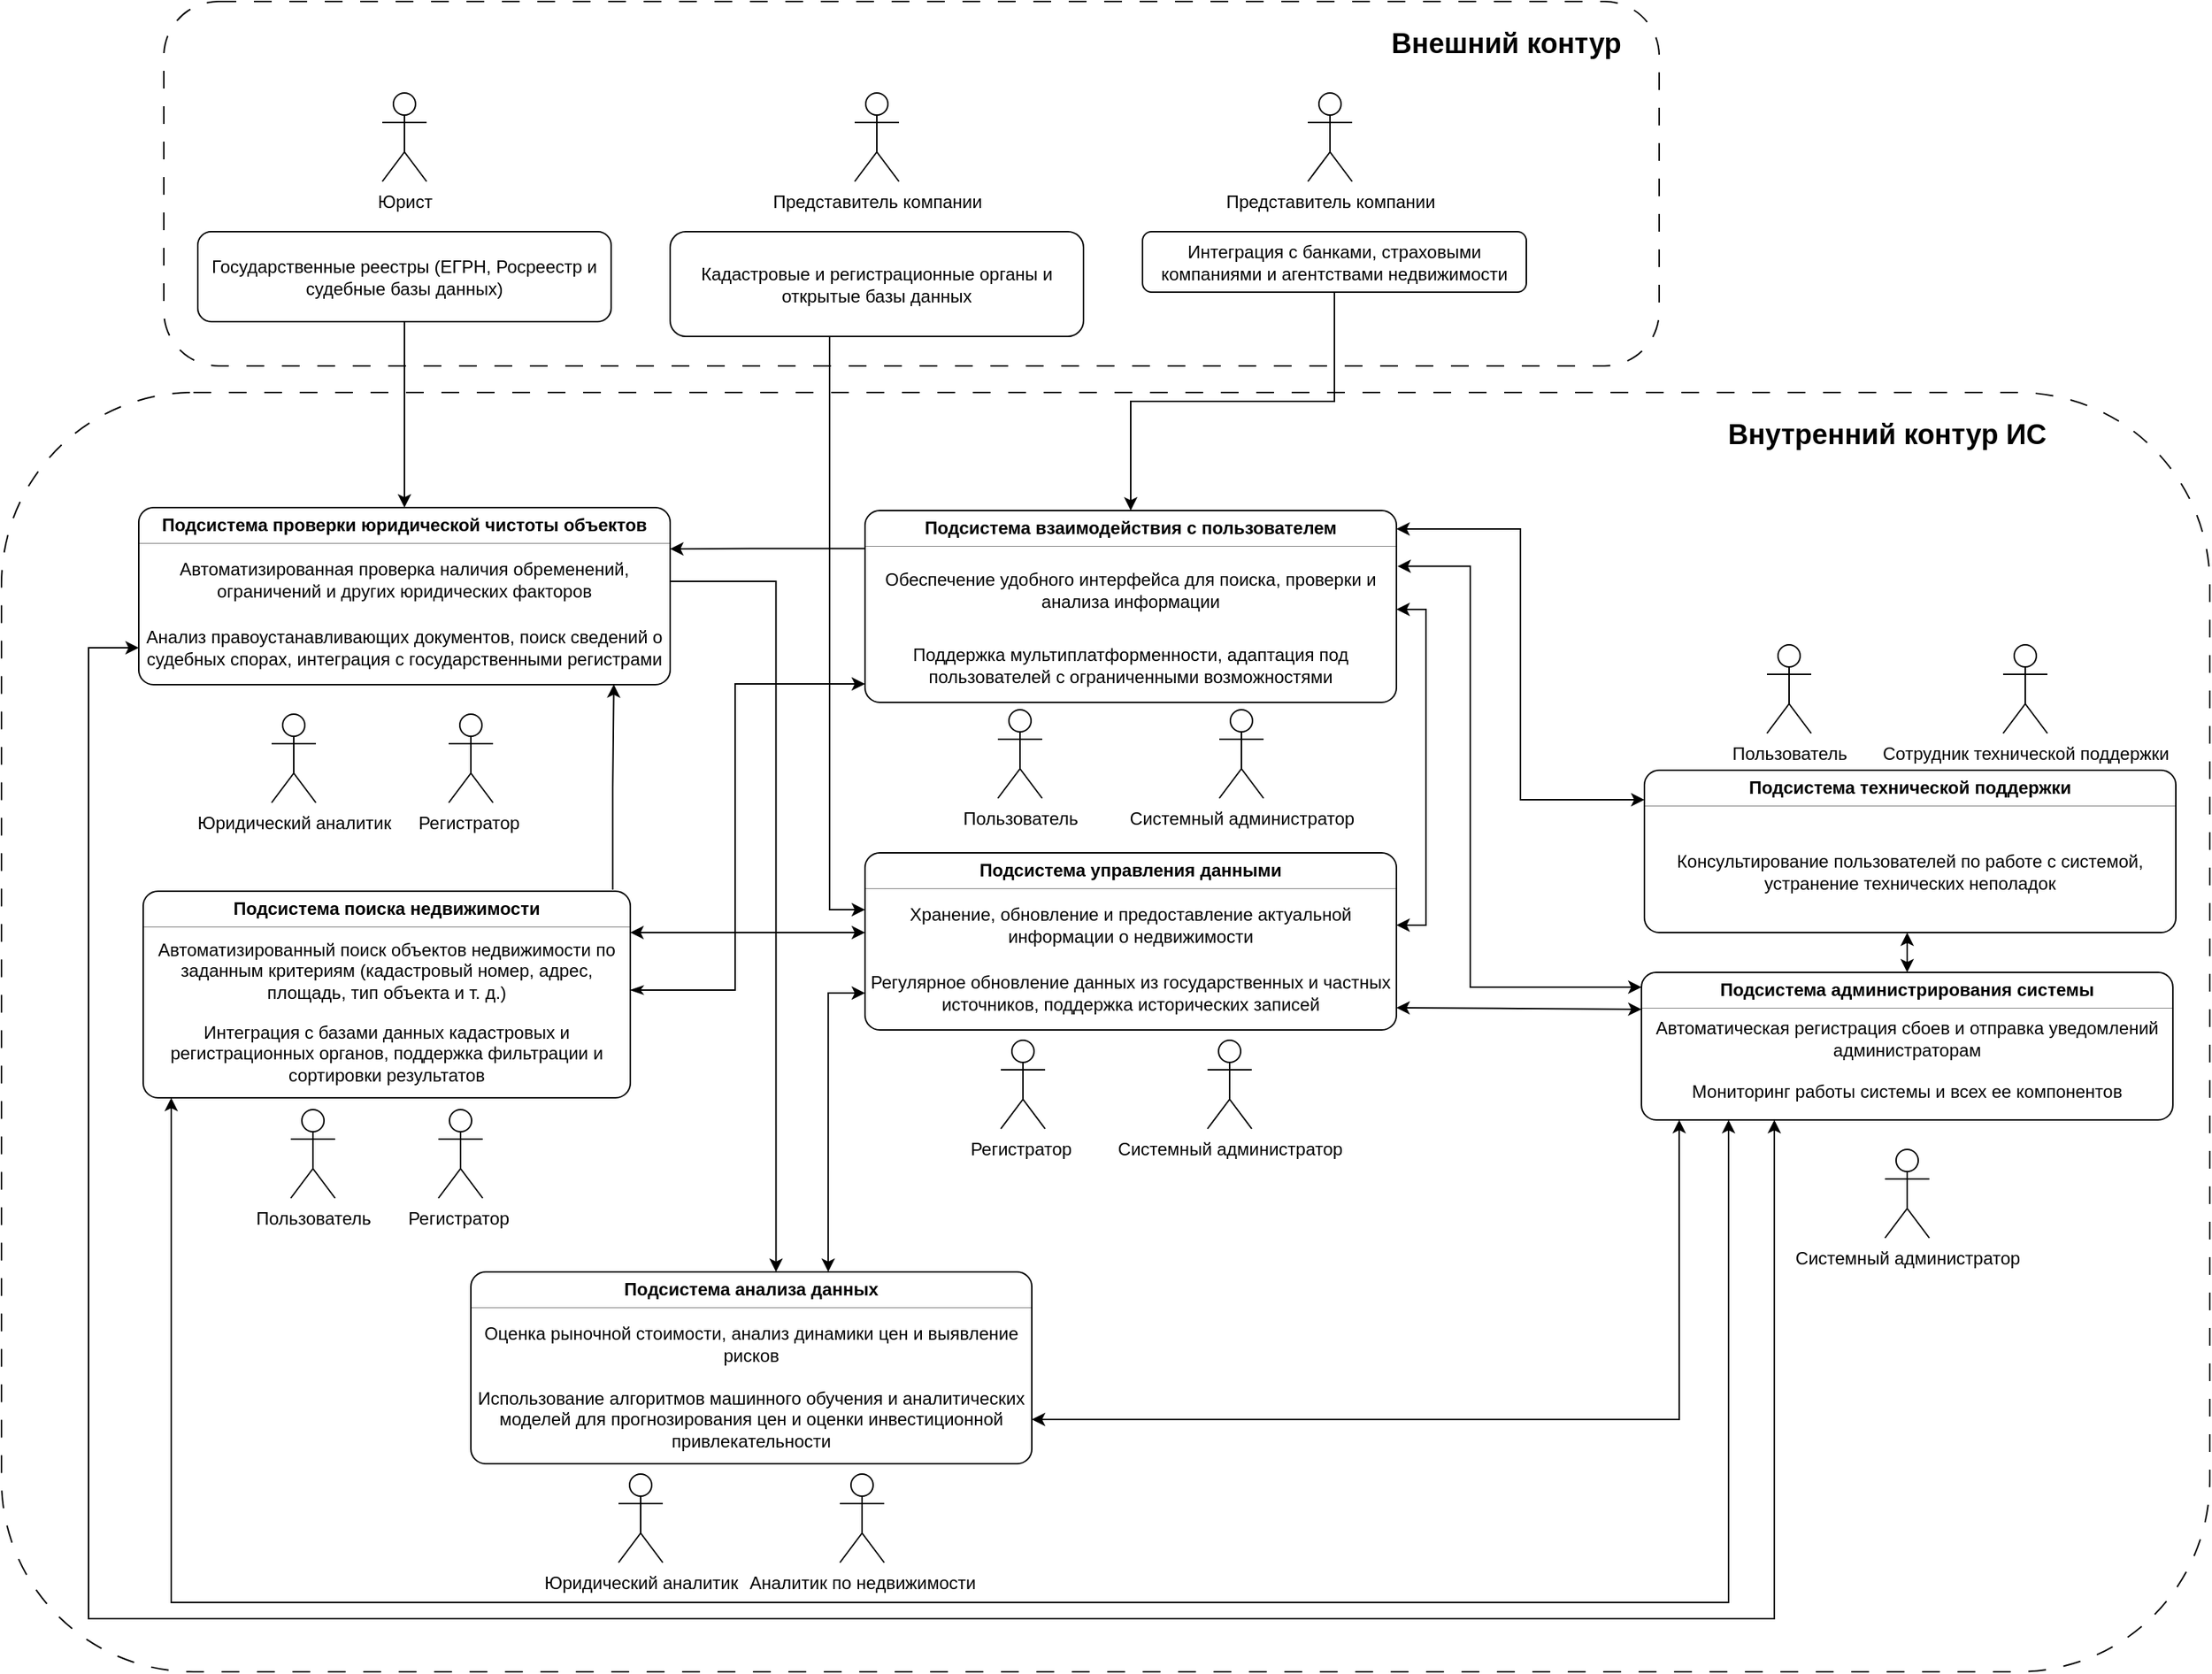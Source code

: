 <mxfile version="26.0.16">
  <diagram name="Страница — 1" id="WOwDUb-Ctbjl6_2RxUMR">
    <mxGraphModel dx="3438" dy="206" grid="0" gridSize="10" guides="1" tooltips="1" connect="1" arrows="1" fold="1" page="0" pageScale="1" pageWidth="827" pageHeight="1169" math="0" shadow="0">
      <root>
        <mxCell id="0" />
        <mxCell id="1" parent="0" />
        <mxCell id="LbroXFFPxOx5z_fi-mgZ-80" value="" style="rounded=1;whiteSpace=wrap;html=1;dashed=1;dashPattern=12 12;" vertex="1" parent="1">
          <mxGeometry x="-1389" y="1069" width="1496" height="867" as="geometry" />
        </mxCell>
        <mxCell id="LbroXFFPxOx5z_fi-mgZ-82" value="" style="rounded=1;whiteSpace=wrap;html=1;dashed=1;dashPattern=12 12;" vertex="1" parent="1">
          <mxGeometry x="-1279" y="804" width="1013" height="247" as="geometry" />
        </mxCell>
        <mxCell id="LbroXFFPxOx5z_fi-mgZ-2" value="" style="fontStyle=1;align=center;verticalAlign=middle;childLayout=stackLayout;horizontal=1;horizontalStack=0;resizeParent=1;resizeParentMax=0;resizeLast=0;marginBottom=0;rounded=1;absoluteArcSize=1;arcSize=20;" vertex="1" parent="1">
          <mxGeometry x="-1293" y="1407" width="330" height="140" as="geometry" />
        </mxCell>
        <mxCell id="LbroXFFPxOx5z_fi-mgZ-3" value="Подсистема поиска недвижимости" style="html=1;align=center;spacing=0;verticalAlign=top;strokeColor=none;fillColor=none;whiteSpace=wrap;fontStyle=1" vertex="1" parent="LbroXFFPxOx5z_fi-mgZ-2">
          <mxGeometry width="330" height="20" as="geometry" />
        </mxCell>
        <mxCell id="LbroXFFPxOx5z_fi-mgZ-4" value="" style="line;strokeWidth=0.25;fillColor=none;align=left;verticalAlign=middle;spacingTop=-1;spacingLeft=3;spacingRight=3;rotatable=0;labelPosition=right;points=[];portConstraint=eastwest;" vertex="1" parent="LbroXFFPxOx5z_fi-mgZ-2">
          <mxGeometry y="20" width="330" height="8" as="geometry" />
        </mxCell>
        <mxCell id="LbroXFFPxOx5z_fi-mgZ-7" value="Автоматизированный поиск объектов недвижимости по заданным критериям (кадастровый номер, адрес, площадь, тип объекта и т. д.)" style="html=1;align=center;spacing=0;verticalAlign=middle;strokeColor=none;fillColor=none;whiteSpace=wrap;" vertex="1" parent="LbroXFFPxOx5z_fi-mgZ-2">
          <mxGeometry y="28" width="330" height="52" as="geometry" />
        </mxCell>
        <mxCell id="LbroXFFPxOx5z_fi-mgZ-11" value="Интеграция с базами данных кадастровых и регистрационных органов, поддержка фильтрации и сортировки результатов" style="html=1;align=center;spacing=0;verticalAlign=middle;strokeColor=none;fillColor=none;whiteSpace=wrap;" vertex="1" parent="LbroXFFPxOx5z_fi-mgZ-2">
          <mxGeometry y="80" width="330" height="60" as="geometry" />
        </mxCell>
        <mxCell id="LbroXFFPxOx5z_fi-mgZ-13" value="" style="fontStyle=1;align=center;verticalAlign=middle;childLayout=stackLayout;horizontal=1;horizontalStack=0;resizeParent=1;resizeParentMax=0;resizeLast=0;marginBottom=0;rounded=1;absoluteArcSize=1;arcSize=20;" vertex="1" parent="1">
          <mxGeometry x="-1296" y="1147" width="360" height="120" as="geometry" />
        </mxCell>
        <mxCell id="LbroXFFPxOx5z_fi-mgZ-14" value="Подсистема проверки юридической чистоты объектов " style="html=1;align=center;spacing=0;verticalAlign=top;strokeColor=none;fillColor=none;whiteSpace=wrap;fontStyle=1" vertex="1" parent="LbroXFFPxOx5z_fi-mgZ-13">
          <mxGeometry width="360" height="20" as="geometry" />
        </mxCell>
        <mxCell id="LbroXFFPxOx5z_fi-mgZ-15" value="" style="line;strokeWidth=0.25;fillColor=none;align=left;verticalAlign=middle;spacingTop=-1;spacingLeft=3;spacingRight=3;rotatable=0;labelPosition=right;points=[];portConstraint=eastwest;" vertex="1" parent="LbroXFFPxOx5z_fi-mgZ-13">
          <mxGeometry y="20" width="360" height="8" as="geometry" />
        </mxCell>
        <mxCell id="LbroXFFPxOx5z_fi-mgZ-16" value="Автоматизированная проверка наличия обременений, ограничений и других юридических факторов" style="html=1;align=center;spacing=0;verticalAlign=middle;strokeColor=none;fillColor=none;whiteSpace=wrap;" vertex="1" parent="LbroXFFPxOx5z_fi-mgZ-13">
          <mxGeometry y="28" width="360" height="42" as="geometry" />
        </mxCell>
        <mxCell id="LbroXFFPxOx5z_fi-mgZ-17" value="Анализ правоустанавливающих документов, поиск сведений о судебных спорах, интеграция с государственными регистрами" style="html=1;align=center;spacing=0;verticalAlign=middle;strokeColor=none;fillColor=none;whiteSpace=wrap;" vertex="1" parent="LbroXFFPxOx5z_fi-mgZ-13">
          <mxGeometry y="70" width="360" height="50" as="geometry" />
        </mxCell>
        <mxCell id="LbroXFFPxOx5z_fi-mgZ-19" value="" style="fontStyle=1;align=center;verticalAlign=middle;childLayout=stackLayout;horizontal=1;horizontalStack=0;resizeParent=1;resizeParentMax=0;resizeLast=0;marginBottom=0;rounded=1;absoluteArcSize=1;arcSize=20;" vertex="1" parent="1">
          <mxGeometry x="-1071" y="1665" width="380" height="130" as="geometry" />
        </mxCell>
        <mxCell id="LbroXFFPxOx5z_fi-mgZ-20" value="Подсистема анализа данных " style="html=1;align=center;spacing=0;verticalAlign=top;strokeColor=none;fillColor=none;whiteSpace=wrap;fontStyle=1" vertex="1" parent="LbroXFFPxOx5z_fi-mgZ-19">
          <mxGeometry width="380" height="20" as="geometry" />
        </mxCell>
        <mxCell id="LbroXFFPxOx5z_fi-mgZ-21" value="" style="line;strokeWidth=0.25;fillColor=none;align=left;verticalAlign=middle;spacingTop=-1;spacingLeft=3;spacingRight=3;rotatable=0;labelPosition=right;points=[];portConstraint=eastwest;" vertex="1" parent="LbroXFFPxOx5z_fi-mgZ-19">
          <mxGeometry y="20" width="380" height="8" as="geometry" />
        </mxCell>
        <mxCell id="LbroXFFPxOx5z_fi-mgZ-22" value="Оценка рыночной стоимости, анализ динамики цен и выявление рисков" style="html=1;align=center;spacing=0;verticalAlign=middle;strokeColor=none;fillColor=none;whiteSpace=wrap;" vertex="1" parent="LbroXFFPxOx5z_fi-mgZ-19">
          <mxGeometry y="28" width="380" height="42" as="geometry" />
        </mxCell>
        <mxCell id="LbroXFFPxOx5z_fi-mgZ-23" value="Использование алгоритмов машинного обучения и аналитических моделей для прогнозирования цен и оценки инвестиционной привлекательности" style="html=1;align=center;spacing=0;verticalAlign=middle;strokeColor=none;fillColor=none;whiteSpace=wrap;" vertex="1" parent="LbroXFFPxOx5z_fi-mgZ-19">
          <mxGeometry y="70" width="380" height="60" as="geometry" />
        </mxCell>
        <mxCell id="LbroXFFPxOx5z_fi-mgZ-25" value="" style="fontStyle=1;align=center;verticalAlign=middle;childLayout=stackLayout;horizontal=1;horizontalStack=0;resizeParent=1;resizeParentMax=0;resizeLast=0;marginBottom=0;rounded=1;absoluteArcSize=1;arcSize=20;" vertex="1" parent="1">
          <mxGeometry x="-804" y="1381" width="360" height="120" as="geometry" />
        </mxCell>
        <mxCell id="LbroXFFPxOx5z_fi-mgZ-26" value="Подсистема управления данными " style="html=1;align=center;spacing=0;verticalAlign=top;strokeColor=none;fillColor=none;whiteSpace=wrap;fontStyle=1" vertex="1" parent="LbroXFFPxOx5z_fi-mgZ-25">
          <mxGeometry width="360" height="20" as="geometry" />
        </mxCell>
        <mxCell id="LbroXFFPxOx5z_fi-mgZ-27" value="" style="line;strokeWidth=0.25;fillColor=none;align=left;verticalAlign=middle;spacingTop=-1;spacingLeft=3;spacingRight=3;rotatable=0;labelPosition=right;points=[];portConstraint=eastwest;" vertex="1" parent="LbroXFFPxOx5z_fi-mgZ-25">
          <mxGeometry y="20" width="360" height="8" as="geometry" />
        </mxCell>
        <mxCell id="LbroXFFPxOx5z_fi-mgZ-28" value="Хранение, обновление и предоставление актуальной информации о недвижимости" style="html=1;align=center;spacing=0;verticalAlign=middle;strokeColor=none;fillColor=none;whiteSpace=wrap;" vertex="1" parent="LbroXFFPxOx5z_fi-mgZ-25">
          <mxGeometry y="28" width="360" height="42" as="geometry" />
        </mxCell>
        <mxCell id="LbroXFFPxOx5z_fi-mgZ-29" value="Регулярное обновление данных из государственных и частных источников, поддержка исторических записей" style="html=1;align=center;spacing=0;verticalAlign=middle;strokeColor=none;fillColor=none;whiteSpace=wrap;" vertex="1" parent="LbroXFFPxOx5z_fi-mgZ-25">
          <mxGeometry y="70" width="360" height="50" as="geometry" />
        </mxCell>
        <mxCell id="LbroXFFPxOx5z_fi-mgZ-31" value="" style="fontStyle=1;align=center;verticalAlign=middle;childLayout=stackLayout;horizontal=1;horizontalStack=0;resizeParent=1;resizeParentMax=0;resizeLast=0;marginBottom=0;rounded=1;absoluteArcSize=1;arcSize=20;" vertex="1" parent="1">
          <mxGeometry x="-276" y="1325" width="360" height="110" as="geometry" />
        </mxCell>
        <mxCell id="LbroXFFPxOx5z_fi-mgZ-32" value="Подсистема технической поддержки " style="html=1;align=center;spacing=0;verticalAlign=top;strokeColor=none;fillColor=none;whiteSpace=wrap;fontStyle=1" vertex="1" parent="LbroXFFPxOx5z_fi-mgZ-31">
          <mxGeometry width="360" height="20" as="geometry" />
        </mxCell>
        <mxCell id="LbroXFFPxOx5z_fi-mgZ-33" value="" style="line;strokeWidth=0.25;fillColor=none;align=left;verticalAlign=middle;spacingTop=-1;spacingLeft=3;spacingRight=3;rotatable=0;labelPosition=right;points=[];portConstraint=eastwest;" vertex="1" parent="LbroXFFPxOx5z_fi-mgZ-31">
          <mxGeometry y="20" width="360" height="8" as="geometry" />
        </mxCell>
        <mxCell id="LbroXFFPxOx5z_fi-mgZ-34" value="Консультирование пользователей по работе с системой, устранение технических неполадок" style="html=1;align=center;spacing=0;verticalAlign=middle;strokeColor=none;fillColor=none;whiteSpace=wrap;" vertex="1" parent="LbroXFFPxOx5z_fi-mgZ-31">
          <mxGeometry y="28" width="360" height="82" as="geometry" />
        </mxCell>
        <mxCell id="LbroXFFPxOx5z_fi-mgZ-36" value="" style="html=1;align=center;spacing=0;verticalAlign=middle;strokeColor=none;fillColor=none;whiteSpace=wrap;" vertex="1" parent="LbroXFFPxOx5z_fi-mgZ-31">
          <mxGeometry y="110" width="360" as="geometry" />
        </mxCell>
        <mxCell id="LbroXFFPxOx5z_fi-mgZ-37" value="" style="fontStyle=1;align=center;verticalAlign=middle;childLayout=stackLayout;horizontal=1;horizontalStack=0;resizeParent=1;resizeParentMax=0;resizeLast=0;marginBottom=0;rounded=1;absoluteArcSize=1;arcSize=20;" vertex="1" parent="1">
          <mxGeometry x="-804" y="1149" width="360" height="130" as="geometry" />
        </mxCell>
        <mxCell id="LbroXFFPxOx5z_fi-mgZ-38" value="Подсистема взаимодействия с пользователем " style="html=1;align=center;spacing=0;verticalAlign=top;strokeColor=none;fillColor=none;whiteSpace=wrap;fontStyle=1" vertex="1" parent="LbroXFFPxOx5z_fi-mgZ-37">
          <mxGeometry width="360" height="20" as="geometry" />
        </mxCell>
        <mxCell id="LbroXFFPxOx5z_fi-mgZ-39" value="" style="line;strokeWidth=0.25;fillColor=none;align=left;verticalAlign=middle;spacingTop=-1;spacingLeft=3;spacingRight=3;rotatable=0;labelPosition=right;points=[];portConstraint=eastwest;" vertex="1" parent="LbroXFFPxOx5z_fi-mgZ-37">
          <mxGeometry y="20" width="360" height="8" as="geometry" />
        </mxCell>
        <mxCell id="LbroXFFPxOx5z_fi-mgZ-40" value="Обеспечение удобного интерфейса для поиска, проверки и анализа информации" style="html=1;align=center;spacing=0;verticalAlign=middle;strokeColor=none;fillColor=none;whiteSpace=wrap;" vertex="1" parent="LbroXFFPxOx5z_fi-mgZ-37">
          <mxGeometry y="28" width="360" height="52" as="geometry" />
        </mxCell>
        <mxCell id="LbroXFFPxOx5z_fi-mgZ-41" value="Поддержка мультиплатформенности, адаптация под пользователей с ограниченными возможностями" style="html=1;align=center;spacing=0;verticalAlign=middle;strokeColor=none;fillColor=none;whiteSpace=wrap;" vertex="1" parent="LbroXFFPxOx5z_fi-mgZ-37">
          <mxGeometry y="80" width="360" height="50" as="geometry" />
        </mxCell>
        <mxCell id="LbroXFFPxOx5z_fi-mgZ-43" value="" style="fontStyle=1;align=center;verticalAlign=middle;childLayout=stackLayout;horizontal=1;horizontalStack=0;resizeParent=1;resizeParentMax=0;resizeLast=0;marginBottom=0;rounded=1;absoluteArcSize=1;arcSize=20;" vertex="1" parent="1">
          <mxGeometry x="-278" y="1462" width="360" height="100" as="geometry" />
        </mxCell>
        <mxCell id="LbroXFFPxOx5z_fi-mgZ-44" value="Подсистема администрирования системы " style="html=1;align=center;spacing=0;verticalAlign=top;strokeColor=none;fillColor=none;whiteSpace=wrap;fontStyle=1" vertex="1" parent="LbroXFFPxOx5z_fi-mgZ-43">
          <mxGeometry width="360" height="20" as="geometry" />
        </mxCell>
        <mxCell id="LbroXFFPxOx5z_fi-mgZ-45" value="" style="line;strokeWidth=0.25;fillColor=none;align=left;verticalAlign=middle;spacingTop=-1;spacingLeft=3;spacingRight=3;rotatable=0;labelPosition=right;points=[];portConstraint=eastwest;" vertex="1" parent="LbroXFFPxOx5z_fi-mgZ-43">
          <mxGeometry y="20" width="360" height="8" as="geometry" />
        </mxCell>
        <mxCell id="LbroXFFPxOx5z_fi-mgZ-47" value="Автоматическая регистрация сбоев и отправка уведомлений администраторам" style="html=1;align=center;spacing=0;verticalAlign=middle;strokeColor=none;fillColor=none;whiteSpace=wrap;" vertex="1" parent="LbroXFFPxOx5z_fi-mgZ-43">
          <mxGeometry y="28" width="360" height="34" as="geometry" />
        </mxCell>
        <mxCell id="LbroXFFPxOx5z_fi-mgZ-46" value="Мониторинг работы системы и всех ее компонентов" style="html=1;align=center;spacing=0;verticalAlign=middle;strokeColor=none;fillColor=none;whiteSpace=wrap;" vertex="1" parent="LbroXFFPxOx5z_fi-mgZ-43">
          <mxGeometry y="62" width="360" height="38" as="geometry" />
        </mxCell>
        <mxCell id="LbroXFFPxOx5z_fi-mgZ-60" value="Пользователь" style="shape=umlActor;verticalLabelPosition=bottom;verticalAlign=top;html=1;" vertex="1" parent="1">
          <mxGeometry x="-1193" y="1555" width="30" height="60" as="geometry" />
        </mxCell>
        <mxCell id="LbroXFFPxOx5z_fi-mgZ-61" value="Регистратор&amp;nbsp;" style="shape=umlActor;verticalLabelPosition=bottom;verticalAlign=top;html=1;" vertex="1" parent="1">
          <mxGeometry x="-1093" y="1555" width="30" height="60" as="geometry" />
        </mxCell>
        <mxCell id="LbroXFFPxOx5z_fi-mgZ-62" value="Юридический аналитик" style="shape=umlActor;verticalLabelPosition=bottom;verticalAlign=top;html=1;" vertex="1" parent="1">
          <mxGeometry x="-1206" y="1287" width="30" height="60" as="geometry" />
        </mxCell>
        <mxCell id="LbroXFFPxOx5z_fi-mgZ-63" value="Регистратор&amp;nbsp;" style="shape=umlActor;verticalLabelPosition=bottom;verticalAlign=top;html=1;" vertex="1" parent="1">
          <mxGeometry x="-1086" y="1287" width="30" height="60" as="geometry" />
        </mxCell>
        <mxCell id="LbroXFFPxOx5z_fi-mgZ-64" value="Юридический аналитик" style="shape=umlActor;verticalLabelPosition=bottom;verticalAlign=top;html=1;" vertex="1" parent="1">
          <mxGeometry x="-971" y="1802" width="30" height="60" as="geometry" />
        </mxCell>
        <mxCell id="LbroXFFPxOx5z_fi-mgZ-65" value="Аналитик по недвижимости" style="shape=umlActor;verticalLabelPosition=bottom;verticalAlign=top;html=1;" vertex="1" parent="1">
          <mxGeometry x="-821" y="1802" width="30" height="60" as="geometry" />
        </mxCell>
        <mxCell id="LbroXFFPxOx5z_fi-mgZ-66" value="Регистратор&amp;nbsp;" style="shape=umlActor;verticalLabelPosition=bottom;verticalAlign=top;html=1;" vertex="1" parent="1">
          <mxGeometry x="-712" y="1508" width="30" height="60" as="geometry" />
        </mxCell>
        <mxCell id="LbroXFFPxOx5z_fi-mgZ-67" value="Системный администратор" style="shape=umlActor;verticalLabelPosition=bottom;verticalAlign=top;html=1;" vertex="1" parent="1">
          <mxGeometry x="-572" y="1508" width="30" height="60" as="geometry" />
        </mxCell>
        <mxCell id="LbroXFFPxOx5z_fi-mgZ-68" value="Пользователь" style="shape=umlActor;verticalLabelPosition=bottom;verticalAlign=top;html=1;" vertex="1" parent="1">
          <mxGeometry x="-193" y="1240" width="30" height="60" as="geometry" />
        </mxCell>
        <mxCell id="LbroXFFPxOx5z_fi-mgZ-69" value="Сотрудник технической поддержки" style="shape=umlActor;verticalLabelPosition=bottom;verticalAlign=top;html=1;" vertex="1" parent="1">
          <mxGeometry x="-33" y="1240" width="30" height="60" as="geometry" />
        </mxCell>
        <mxCell id="LbroXFFPxOx5z_fi-mgZ-71" value="Системный администратор" style="shape=umlActor;verticalLabelPosition=bottom;verticalAlign=top;html=1;" vertex="1" parent="1">
          <mxGeometry x="-113" y="1582" width="30" height="60" as="geometry" />
        </mxCell>
        <mxCell id="LbroXFFPxOx5z_fi-mgZ-72" value="Пользователь" style="shape=umlActor;verticalLabelPosition=bottom;verticalAlign=top;html=1;" vertex="1" parent="1">
          <mxGeometry x="-714" y="1284" width="30" height="60" as="geometry" />
        </mxCell>
        <mxCell id="LbroXFFPxOx5z_fi-mgZ-73" value="Системный администратор" style="shape=umlActor;verticalLabelPosition=bottom;verticalAlign=top;html=1;" vertex="1" parent="1">
          <mxGeometry x="-564" y="1284" width="30" height="60" as="geometry" />
        </mxCell>
        <mxCell id="LbroXFFPxOx5z_fi-mgZ-97" style="edgeStyle=orthogonalEdgeStyle;rounded=0;orthogonalLoop=1;jettySize=auto;html=1;exitX=0.25;exitY=1;exitDx=0;exitDy=0;entryX=0;entryY=0.25;entryDx=0;entryDy=0;" edge="1" parent="1" source="LbroXFFPxOx5z_fi-mgZ-74" target="LbroXFFPxOx5z_fi-mgZ-28">
          <mxGeometry relative="1" as="geometry">
            <Array as="points">
              <mxPoint x="-828" y="1031" />
              <mxPoint x="-828" y="1420" />
            </Array>
          </mxGeometry>
        </mxCell>
        <mxCell id="LbroXFFPxOx5z_fi-mgZ-74" value="Кадастровые и регистрационные органы и открытые базы данных" style="rounded=1;whiteSpace=wrap;html=1;" vertex="1" parent="1">
          <mxGeometry x="-936" y="960" width="280" height="71" as="geometry" />
        </mxCell>
        <mxCell id="LbroXFFPxOx5z_fi-mgZ-75" value="Представитель компании" style="shape=umlActor;verticalLabelPosition=bottom;verticalAlign=top;html=1;" vertex="1" parent="1">
          <mxGeometry x="-811" y="866" width="30" height="60" as="geometry" />
        </mxCell>
        <mxCell id="LbroXFFPxOx5z_fi-mgZ-98" style="edgeStyle=orthogonalEdgeStyle;rounded=0;orthogonalLoop=1;jettySize=auto;html=1;exitX=0.5;exitY=1;exitDx=0;exitDy=0;entryX=0.5;entryY=0;entryDx=0;entryDy=0;" edge="1" parent="1" source="LbroXFFPxOx5z_fi-mgZ-76" target="LbroXFFPxOx5z_fi-mgZ-14">
          <mxGeometry relative="1" as="geometry" />
        </mxCell>
        <mxCell id="LbroXFFPxOx5z_fi-mgZ-76" value="Государственные реестры (ЕГРН, Росреестр и судебные базы данных)" style="rounded=1;whiteSpace=wrap;html=1;" vertex="1" parent="1">
          <mxGeometry x="-1256" y="960" width="280" height="61" as="geometry" />
        </mxCell>
        <mxCell id="LbroXFFPxOx5z_fi-mgZ-77" value="Юрист" style="shape=umlActor;verticalLabelPosition=bottom;verticalAlign=top;html=1;" vertex="1" parent="1">
          <mxGeometry x="-1131" y="866" width="30" height="60" as="geometry" />
        </mxCell>
        <mxCell id="LbroXFFPxOx5z_fi-mgZ-99" style="edgeStyle=orthogonalEdgeStyle;rounded=0;orthogonalLoop=1;jettySize=auto;html=1;exitX=0.5;exitY=1;exitDx=0;exitDy=0;entryX=0.5;entryY=0;entryDx=0;entryDy=0;" edge="1" parent="1" source="LbroXFFPxOx5z_fi-mgZ-78" target="LbroXFFPxOx5z_fi-mgZ-38">
          <mxGeometry relative="1" as="geometry" />
        </mxCell>
        <mxCell id="LbroXFFPxOx5z_fi-mgZ-78" value="Интеграция с банками, страховыми компаниями и агентствами недвижимости" style="rounded=1;whiteSpace=wrap;html=1;" vertex="1" parent="1">
          <mxGeometry x="-616" y="960" width="260" height="41" as="geometry" />
        </mxCell>
        <mxCell id="LbroXFFPxOx5z_fi-mgZ-79" value="Представитель компании" style="shape=umlActor;verticalLabelPosition=bottom;verticalAlign=top;html=1;" vertex="1" parent="1">
          <mxGeometry x="-504" y="866" width="30" height="60" as="geometry" />
        </mxCell>
        <mxCell id="LbroXFFPxOx5z_fi-mgZ-83" value="Внешний контур" style="text;html=1;align=center;verticalAlign=middle;resizable=0;points=[];autosize=1;strokeColor=none;fillColor=none;fontSize=19;fontStyle=1" vertex="1" parent="1">
          <mxGeometry x="-451" y="815" width="162" height="35" as="geometry" />
        </mxCell>
        <mxCell id="LbroXFFPxOx5z_fi-mgZ-84" style="edgeStyle=elbowEdgeStyle;rounded=0;orthogonalLoop=1;jettySize=auto;html=1;startArrow=classic;startFill=1;exitX=0;exitY=1;exitDx=0;exitDy=0;entryX=1;entryY=0.624;entryDx=0;entryDy=0;entryPerimeter=0;" edge="1" parent="1" source="LbroXFFPxOx5z_fi-mgZ-32" target="LbroXFFPxOx5z_fi-mgZ-38">
          <mxGeometry relative="1" as="geometry">
            <mxPoint x="-396" y="1204" as="sourcePoint" />
            <mxPoint x="-440" y="1161" as="targetPoint" />
          </mxGeometry>
        </mxCell>
        <mxCell id="LbroXFFPxOx5z_fi-mgZ-85" style="edgeStyle=orthogonalEdgeStyle;rounded=0;orthogonalLoop=1;jettySize=auto;html=1;exitX=1;exitY=0.5;exitDx=0;exitDy=0;entryX=1;entryY=0.75;entryDx=0;entryDy=0;startArrow=classic;startFill=1;" edge="1" parent="1" source="LbroXFFPxOx5z_fi-mgZ-28" target="LbroXFFPxOx5z_fi-mgZ-40">
          <mxGeometry relative="1" as="geometry" />
        </mxCell>
        <mxCell id="LbroXFFPxOx5z_fi-mgZ-87" style="edgeStyle=orthogonalEdgeStyle;rounded=0;orthogonalLoop=1;jettySize=auto;html=1;exitX=1;exitY=0;exitDx=0;exitDy=0;entryX=0.544;entryY=0;entryDx=0;entryDy=0;entryPerimeter=0;" edge="1" parent="1" source="LbroXFFPxOx5z_fi-mgZ-17" target="LbroXFFPxOx5z_fi-mgZ-20">
          <mxGeometry relative="1" as="geometry">
            <mxPoint x="-888" y="1680" as="targetPoint" />
          </mxGeometry>
        </mxCell>
        <mxCell id="LbroXFFPxOx5z_fi-mgZ-88" style="edgeStyle=orthogonalEdgeStyle;rounded=0;orthogonalLoop=1;jettySize=auto;html=1;exitX=0;exitY=0.5;exitDx=0;exitDy=0;startArrow=classic;startFill=1;entryX=0.637;entryY=-0.003;entryDx=0;entryDy=0;entryPerimeter=0;" edge="1" parent="1" source="LbroXFFPxOx5z_fi-mgZ-29" target="LbroXFFPxOx5z_fi-mgZ-20">
          <mxGeometry relative="1" as="geometry">
            <mxPoint x="-829" y="1663" as="targetPoint" />
            <Array as="points">
              <mxPoint x="-829" y="1476" />
            </Array>
          </mxGeometry>
        </mxCell>
        <mxCell id="LbroXFFPxOx5z_fi-mgZ-89" style="edgeStyle=orthogonalEdgeStyle;rounded=0;orthogonalLoop=1;jettySize=auto;html=1;exitX=1;exitY=0.75;exitDx=0;exitDy=0;entryX=0;entryY=0.75;entryDx=0;entryDy=0;startArrow=classicThin;startFill=1;" edge="1" parent="1" source="LbroXFFPxOx5z_fi-mgZ-7" target="LbroXFFPxOx5z_fi-mgZ-41">
          <mxGeometry relative="1" as="geometry">
            <Array as="points">
              <mxPoint x="-892" y="1474" />
              <mxPoint x="-892" y="1267" />
            </Array>
          </mxGeometry>
        </mxCell>
        <mxCell id="LbroXFFPxOx5z_fi-mgZ-90" style="edgeStyle=orthogonalEdgeStyle;rounded=0;orthogonalLoop=1;jettySize=auto;html=1;exitX=-0.001;exitY=0.198;exitDx=0;exitDy=0;entryX=1;entryY=0;entryDx=0;entryDy=0;exitPerimeter=0;" edge="1" parent="1" source="LbroXFFPxOx5z_fi-mgZ-37" target="LbroXFFPxOx5z_fi-mgZ-16">
          <mxGeometry relative="1" as="geometry">
            <Array as="points">
              <mxPoint x="-870" y="1175" />
            </Array>
          </mxGeometry>
        </mxCell>
        <mxCell id="LbroXFFPxOx5z_fi-mgZ-91" style="edgeStyle=orthogonalEdgeStyle;rounded=0;orthogonalLoop=1;jettySize=auto;html=1;exitX=1;exitY=0.5;exitDx=0;exitDy=0;entryX=0.071;entryY=0.999;entryDx=0;entryDy=0;entryPerimeter=0;startArrow=classic;startFill=1;" edge="1" parent="1" source="LbroXFFPxOx5z_fi-mgZ-23" target="LbroXFFPxOx5z_fi-mgZ-46">
          <mxGeometry relative="1" as="geometry" />
        </mxCell>
        <mxCell id="LbroXFFPxOx5z_fi-mgZ-93" style="edgeStyle=orthogonalEdgeStyle;rounded=0;orthogonalLoop=1;jettySize=auto;html=1;exitX=1.002;exitY=0.188;exitDx=0;exitDy=0;entryX=0;entryY=0.5;entryDx=0;entryDy=0;startArrow=classic;startFill=1;exitPerimeter=0;" edge="1" parent="1" source="LbroXFFPxOx5z_fi-mgZ-40" target="LbroXFFPxOx5z_fi-mgZ-44">
          <mxGeometry relative="1" as="geometry">
            <Array as="points">
              <mxPoint x="-394" y="1187" />
              <mxPoint x="-394" y="1472" />
            </Array>
          </mxGeometry>
        </mxCell>
        <mxCell id="LbroXFFPxOx5z_fi-mgZ-96" style="edgeStyle=orthogonalEdgeStyle;rounded=0;orthogonalLoop=1;jettySize=auto;html=1;exitX=0.964;exitY=-0.05;exitDx=0;exitDy=0;entryX=0.894;entryY=0.996;entryDx=0;entryDy=0;entryPerimeter=0;exitPerimeter=0;" edge="1" parent="1" source="LbroXFFPxOx5z_fi-mgZ-3" target="LbroXFFPxOx5z_fi-mgZ-17">
          <mxGeometry relative="1" as="geometry" />
        </mxCell>
        <mxCell id="LbroXFFPxOx5z_fi-mgZ-81" value="Внутренний контур ИС" style="text;html=1;align=center;verticalAlign=middle;resizable=0;points=[];autosize=1;strokeColor=none;fillColor=none;strokeWidth=4;fontSize=19;fontStyle=1" vertex="1" parent="1">
          <mxGeometry x="-222" y="1080" width="219" height="35" as="geometry" />
        </mxCell>
        <mxCell id="LbroXFFPxOx5z_fi-mgZ-100" style="edgeStyle=orthogonalEdgeStyle;rounded=0;orthogonalLoop=1;jettySize=auto;html=1;exitX=0;exitY=0.5;exitDx=0;exitDy=0;entryX=0.25;entryY=1;entryDx=0;entryDy=0;startArrow=classic;startFill=1;" edge="1" parent="1" source="LbroXFFPxOx5z_fi-mgZ-17" target="LbroXFFPxOx5z_fi-mgZ-46">
          <mxGeometry relative="1" as="geometry">
            <Array as="points">
              <mxPoint x="-1330" y="1242" />
              <mxPoint x="-1330" y="1900" />
              <mxPoint x="-188" y="1900" />
            </Array>
          </mxGeometry>
        </mxCell>
        <mxCell id="LbroXFFPxOx5z_fi-mgZ-103" style="edgeStyle=orthogonalEdgeStyle;shape=connector;rounded=0;orthogonalLoop=1;jettySize=auto;html=1;entryX=0;entryY=0.25;entryDx=0;entryDy=0;strokeColor=default;strokeWidth=1;align=center;verticalAlign=middle;fontFamily=Helvetica;fontSize=11;fontColor=default;labelBackgroundColor=default;endArrow=classic;startArrow=classic;startFill=1;" edge="1" parent="1" target="LbroXFFPxOx5z_fi-mgZ-43">
          <mxGeometry relative="1" as="geometry">
            <mxPoint x="-444" y="1486" as="sourcePoint" />
          </mxGeometry>
        </mxCell>
        <mxCell id="LbroXFFPxOx5z_fi-mgZ-104" style="edgeStyle=orthogonalEdgeStyle;shape=connector;rounded=0;orthogonalLoop=1;jettySize=auto;html=1;strokeColor=default;strokeWidth=1;align=center;verticalAlign=middle;fontFamily=Helvetica;fontSize=11;fontColor=default;labelBackgroundColor=default;endArrow=classic;startArrow=classic;startFill=1;" edge="1" parent="1" source="LbroXFFPxOx5z_fi-mgZ-11">
          <mxGeometry relative="1" as="geometry">
            <mxPoint x="-219" y="1562" as="targetPoint" />
            <Array as="points">
              <mxPoint x="-1274" y="1889" />
              <mxPoint x="-219" y="1889" />
            </Array>
          </mxGeometry>
        </mxCell>
        <mxCell id="LbroXFFPxOx5z_fi-mgZ-105" style="edgeStyle=orthogonalEdgeStyle;shape=connector;rounded=0;orthogonalLoop=1;jettySize=auto;html=1;exitX=1;exitY=0;exitDx=0;exitDy=0;strokeColor=default;strokeWidth=1;align=center;verticalAlign=middle;fontFamily=Helvetica;fontSize=11;fontColor=default;labelBackgroundColor=default;endArrow=classic;startArrow=classic;startFill=1;" edge="1" parent="1" source="LbroXFFPxOx5z_fi-mgZ-7">
          <mxGeometry relative="1" as="geometry">
            <mxPoint x="-804" y="1435" as="targetPoint" />
            <Array as="points">
              <mxPoint x="-804" y="1435" />
            </Array>
          </mxGeometry>
        </mxCell>
        <mxCell id="LbroXFFPxOx5z_fi-mgZ-107" style="edgeStyle=orthogonalEdgeStyle;shape=connector;rounded=0;orthogonalLoop=1;jettySize=auto;html=1;entryX=0.5;entryY=0;entryDx=0;entryDy=0;strokeColor=default;strokeWidth=1;align=center;verticalAlign=middle;fontFamily=Helvetica;fontSize=11;fontColor=default;labelBackgroundColor=default;endArrow=classic;startArrow=classic;startFill=1;" edge="1" parent="1" target="LbroXFFPxOx5z_fi-mgZ-44">
          <mxGeometry relative="1" as="geometry">
            <mxPoint x="-98" y="1435" as="sourcePoint" />
          </mxGeometry>
        </mxCell>
      </root>
    </mxGraphModel>
  </diagram>
</mxfile>
